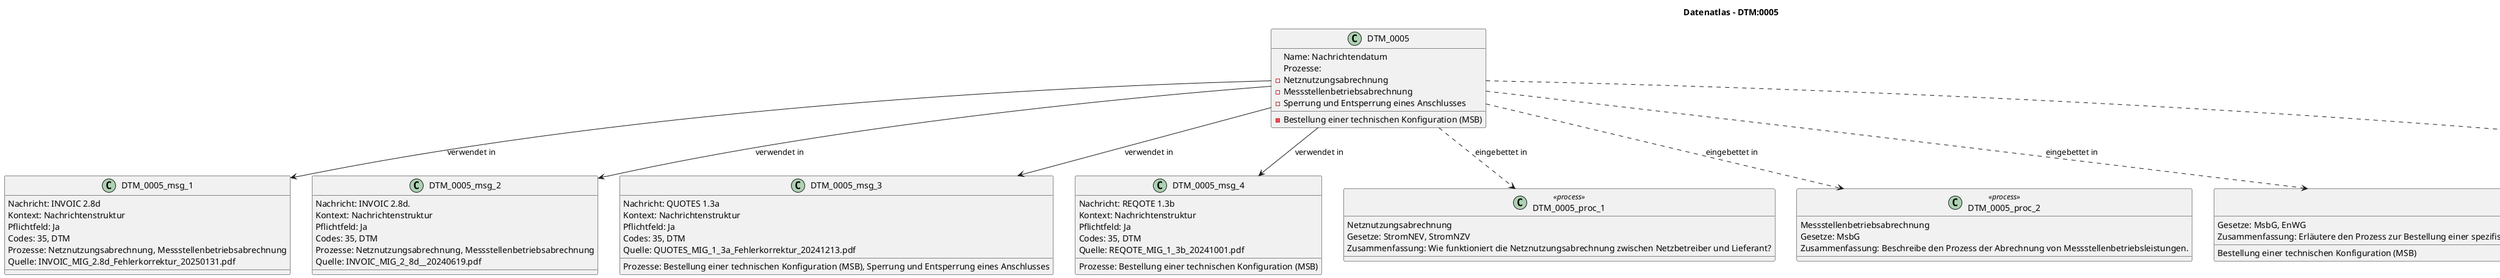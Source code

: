 @startuml
title Datenatlas – DTM:0005
class DTM_0005 {
  Name: Nachrichtendatum
  Prozesse:
    - Netznutzungsabrechnung
    - Messstellenbetriebsabrechnung
    - Bestellung einer technischen Konfiguration (MSB)
    - Sperrung und Entsperrung eines Anschlusses
}
class DTM_0005_msg_1 {
  Nachricht: INVOIC 2.8d
  Kontext: Nachrichtenstruktur
  Pflichtfeld: Ja
  Codes: 35, DTM
  Prozesse: Netznutzungsabrechnung, Messstellenbetriebsabrechnung
  Quelle: INVOIC_MIG_2.8d_Fehlerkorrektur_20250131.pdf
}
DTM_0005 --> DTM_0005_msg_1 : verwendet in
class DTM_0005_msg_2 {
  Nachricht: INVOIC 2.8d.
  Kontext: Nachrichtenstruktur
  Pflichtfeld: Ja
  Codes: 35, DTM
  Prozesse: Netznutzungsabrechnung, Messstellenbetriebsabrechnung
  Quelle: INVOIC_MIG_2_8d__20240619.pdf
}
DTM_0005 --> DTM_0005_msg_2 : verwendet in
class DTM_0005_msg_3 {
  Nachricht: QUOTES 1.3a
  Kontext: Nachrichtenstruktur
  Pflichtfeld: Ja
  Codes: 35, DTM
  Prozesse: Bestellung einer technischen Konfiguration (MSB), Sperrung und Entsperrung eines Anschlusses
  Quelle: QUOTES_MIG_1_3a_Fehlerkorrektur_20241213.pdf
}
DTM_0005 --> DTM_0005_msg_3 : verwendet in
class DTM_0005_msg_4 {
  Nachricht: REQOTE 1.3b
  Kontext: Nachrichtenstruktur
  Pflichtfeld: Ja
  Codes: 35, DTM
  Prozesse: Bestellung einer technischen Konfiguration (MSB)
  Quelle: REQOTE_MIG_1_3b_20241001.pdf
}
DTM_0005 --> DTM_0005_msg_4 : verwendet in
class DTM_0005_proc_1 <<process>> {
  Netznutzungsabrechnung
  Gesetze: StromNEV, StromNZV
  Zusammenfassung: Wie funktioniert die Netznutzungsabrechnung zwischen Netzbetreiber und Lieferant?
}
DTM_0005 ..> DTM_0005_proc_1 : eingebettet in
class DTM_0005_proc_2 <<process>> {
  Messstellenbetriebsabrechnung
  Gesetze: MsbG
  Zusammenfassung: Beschreibe den Prozess der Abrechnung von Messstellenbetriebsleistungen.
}
DTM_0005 ..> DTM_0005_proc_2 : eingebettet in
class DTM_0005_proc_3 <<process>> {
  Bestellung einer technischen Konfiguration (MSB)
  Gesetze: MsbG, EnWG
  Zusammenfassung: Erläutere den Prozess zur Bestellung einer spezifischen technischen Konfiguration bei einem Messstellenbetreiber, beispielsweise für ein intelligentes Messsystem.
}
DTM_0005 ..> DTM_0005_proc_3 : eingebettet in
class DTM_0005_proc_4 <<process>> {
  Sperrung und Entsperrung eines Anschlusses
  Gesetze: StromGVV
  Zusammenfassung: Beschreibe den End-to-End-Prozess für die Sperrung und Wiederherstellung eines Netzanschlusses.
}
DTM_0005 ..> DTM_0005_proc_4 : eingebettet in
@enduml
